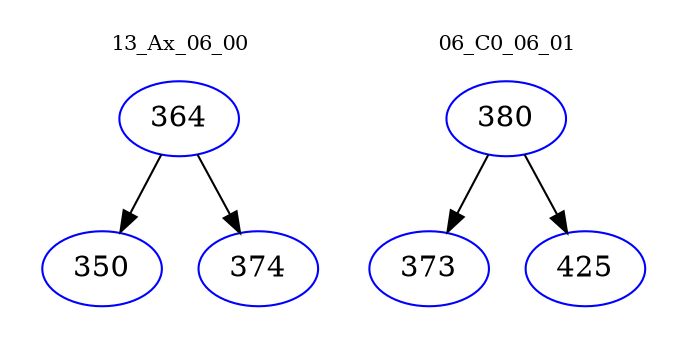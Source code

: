digraph{
subgraph cluster_0 {
color = white
label = "13_Ax_06_00";
fontsize=10;
T0_364 [label="364", color="blue"]
T0_364 -> T0_350 [color="black"]
T0_350 [label="350", color="blue"]
T0_364 -> T0_374 [color="black"]
T0_374 [label="374", color="blue"]
}
subgraph cluster_1 {
color = white
label = "06_C0_06_01";
fontsize=10;
T1_380 [label="380", color="blue"]
T1_380 -> T1_373 [color="black"]
T1_373 [label="373", color="blue"]
T1_380 -> T1_425 [color="black"]
T1_425 [label="425", color="blue"]
}
}
